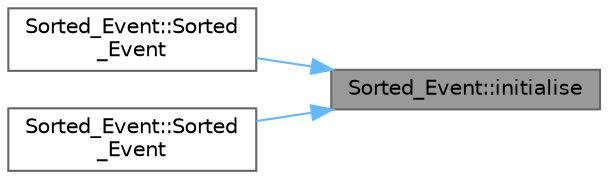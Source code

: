 digraph "Sorted_Event::initialise"
{
 // LATEX_PDF_SIZE
  bgcolor="transparent";
  edge [fontname=Helvetica,fontsize=10,labelfontname=Helvetica,labelfontsize=10];
  node [fontname=Helvetica,fontsize=10,shape=box,height=0.2,width=0.4];
  rankdir="RL";
  Node1 [id="Node000001",label="Sorted_Event::initialise",height=0.2,width=0.4,color="gray40", fillcolor="grey60", style="filled", fontcolor="black",tooltip=" "];
  Node1 -> Node2 [id="edge1_Node000001_Node000002",dir="back",color="steelblue1",style="solid",tooltip=" "];
  Node2 [id="Node000002",label="Sorted_Event::Sorted\l_Event",height=0.2,width=0.4,color="grey40", fillcolor="white", style="filled",URL="$class_sorted___event.html#a56053521c62b98b011cc22ef5064fba0",tooltip=" "];
  Node1 -> Node3 [id="edge2_Node000001_Node000003",dir="back",color="steelblue1",style="solid",tooltip=" "];
  Node3 [id="Node000003",label="Sorted_Event::Sorted\l_Event",height=0.2,width=0.4,color="grey40", fillcolor="white", style="filled",URL="$class_sorted___event.html#ac1284dab08a8b2d8cfa31dfa78db96cd",tooltip=" "];
}
